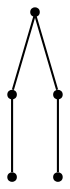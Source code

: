 graph {
  node [shape=point,comment="{\"directed\":false,\"doi\":\"10.1007/978-3-031-22203-0_27\",\"figure\":\"10 (3)\"}"]

  v0 [pos="827.4192950458128,527.0163387749633"]
  v1 [pos="827.4192950458128,262.4847525776588"]
  v2 [pos="827.4192950458128,394.75099873823444"]
  v3 [pos="827.4192950458128,659.2816748374646"]
  v4 [pos="826.7494069624698,455.4225080219839"]

  v0 -- v3 [id="-1",pos="827.4192950458128,527.0163387749633 828.7945217553654,542.5394484377096 827.6151473723223,550.7614890493201 824.285467056407,556.2289767539538 821.414195643676,561.4464060706589 821.414195643676,561.4464060706589 821.414195643676,561.4464060706589 818.4803532279301,565.8887338693327 822.4476981965199,569.0600083644317 833.3035764543237,570.9561281532805 838.1293650618353,571.802098094286 838.1293650618353,571.802098094286 838.1293650618353,571.802098094286 848.985243319639,573.6981860893154 854.0735249154076,578.386375491785 853.3942734375586,585.8583363210668 852.848366871622,591.1090855602829 852.848366871622,591.1090855602829 852.848366871622,591.1090855602829 852.0690272243165,599.2477945717965 848.2267606733385,607.6157052258503 841.3173703831196,616.2044557479974 834.778827744915,624.3348029850641 830.6281573681022,634.0987484459283 829.2320736575447,645.0295270710628 827.4192950458128,659.2816748374646 827.4192950458128,659.2816748374646 827.4192950458128,659.2816748374646"]
  v0 -- v2 [id="-5",pos="827.4192950458128,527.0163387749633 835.7164389638707,503.86296685718844 835.7164389638707,503.86296685718844 835.7164389638707,503.86296685718844 839.4295574385043,493.4864498819919 836.7624684350012,485.15605593458224 827.7068418706427,478.8759500052732 819.8514466903322,473.42098906540025 819.8514466903322,473.42098906540025 819.8514466903322,473.42098906540025 810.7958201259738,467.1408831360912 807.5495042256605,458.63966099817395 810.1123718125567,447.92139226050494 810.2874307264791,447.19630242005957 810.2874307264791,447.19630242005957 810.2874307264791,447.19630242005957 812.8502983133753,436.47806547620974 816.0216434692229,425.9431834876282 819.805599441172,415.58749146400106 827.4192950458128,394.75099873823444 827.4192950458128,394.75099873823444 827.4192950458128,394.75099873823444"]
  v2 -- v4 [id="-6",pos="827.4192950458128,394.75099873823444 830.8907139447767,412.04947526454623 830.8907139447767,412.04947526454623 830.8907139447767,412.04947526454623 833.061876878654,422.85520879880676 832.6951624737901,433.57764252678965 829.7988372244861,444.2125160767235 826.7494069624698,455.4225080219839 826.7494069624698,455.4225080219839 826.7494069624698,455.4225080219839"]
  v3 -- v1 [id="-14",pos="827.4192950458128,659.2816748374646 736.4839788443313,659.281678811692 736.4839788443313,659.281678811692 736.4839788443313,659.281678811692 730.9748055118204,659.281678811692 728.2201552571472,656.5270623170769 728.2201552571472,651.0178293278468 728.2201552571472,270.7495081853509 728.2201552571472,270.7495081853509 728.2201552571472,270.7495081853509 728.2201552571472,265.2402751961208 730.9748055118204,262.48578587678253 736.4839788443313,262.48578587678253 827.4192950458128,262.4847525776588 827.4192950458128,262.4847525776588 827.4192950458128,262.4847525776588"]
}